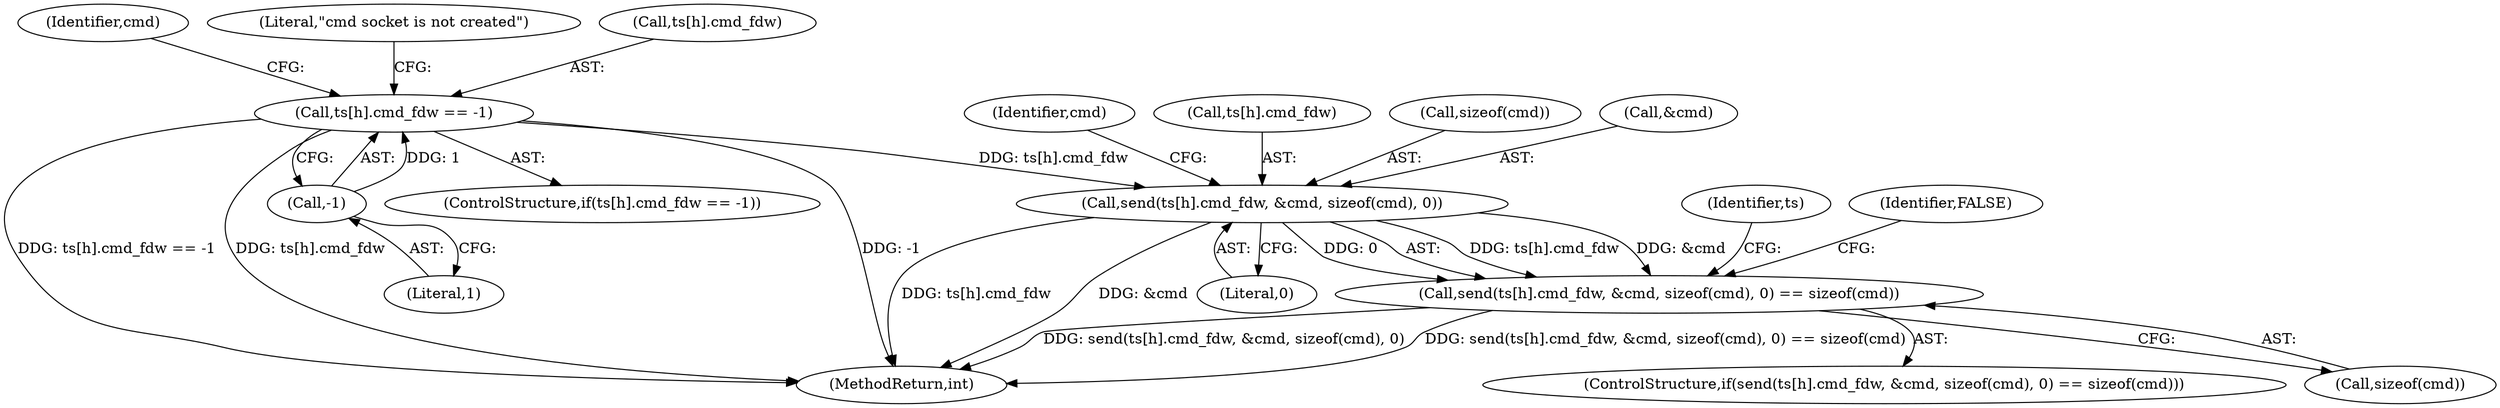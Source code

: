 digraph "0_Android_472271b153c5dc53c28beac55480a8d8434b2d5c_38@API" {
"1000136" [label="(Call,send(ts[h].cmd_fdw, &cmd, sizeof(cmd), 0))"];
"1000118" [label="(Call,ts[h].cmd_fdw == -1)"];
"1000124" [label="(Call,-1)"];
"1000135" [label="(Call,send(ts[h].cmd_fdw, &cmd, sizeof(cmd), 0) == sizeof(cmd))"];
"1000146" [label="(Literal,0)"];
"1000124" [label="(Call,-1)"];
"1000153" [label="(Identifier,ts)"];
"1000133" [label="(Identifier,cmd)"];
"1000134" [label="(ControlStructure,if(send(ts[h].cmd_fdw, &cmd, sizeof(cmd), 0) == sizeof(cmd)))"];
"1000117" [label="(ControlStructure,if(ts[h].cmd_fdw == -1))"];
"1000125" [label="(Literal,1)"];
"1000128" [label="(Literal,\"cmd socket is not created\")"];
"1000168" [label="(Identifier,FALSE)"];
"1000142" [label="(Call,&cmd)"];
"1000119" [label="(Call,ts[h].cmd_fdw)"];
"1000118" [label="(Call,ts[h].cmd_fdw == -1)"];
"1000136" [label="(Call,send(ts[h].cmd_fdw, &cmd, sizeof(cmd), 0))"];
"1000148" [label="(Identifier,cmd)"];
"1000135" [label="(Call,send(ts[h].cmd_fdw, &cmd, sizeof(cmd), 0) == sizeof(cmd))"];
"1000169" [label="(MethodReturn,int)"];
"1000147" [label="(Call,sizeof(cmd))"];
"1000137" [label="(Call,ts[h].cmd_fdw)"];
"1000144" [label="(Call,sizeof(cmd))"];
"1000136" -> "1000135"  [label="AST: "];
"1000136" -> "1000146"  [label="CFG: "];
"1000137" -> "1000136"  [label="AST: "];
"1000142" -> "1000136"  [label="AST: "];
"1000144" -> "1000136"  [label="AST: "];
"1000146" -> "1000136"  [label="AST: "];
"1000148" -> "1000136"  [label="CFG: "];
"1000136" -> "1000169"  [label="DDG: &cmd"];
"1000136" -> "1000169"  [label="DDG: ts[h].cmd_fdw"];
"1000136" -> "1000135"  [label="DDG: ts[h].cmd_fdw"];
"1000136" -> "1000135"  [label="DDG: &cmd"];
"1000136" -> "1000135"  [label="DDG: 0"];
"1000118" -> "1000136"  [label="DDG: ts[h].cmd_fdw"];
"1000118" -> "1000117"  [label="AST: "];
"1000118" -> "1000124"  [label="CFG: "];
"1000119" -> "1000118"  [label="AST: "];
"1000124" -> "1000118"  [label="AST: "];
"1000128" -> "1000118"  [label="CFG: "];
"1000133" -> "1000118"  [label="CFG: "];
"1000118" -> "1000169"  [label="DDG: ts[h].cmd_fdw == -1"];
"1000118" -> "1000169"  [label="DDG: ts[h].cmd_fdw"];
"1000118" -> "1000169"  [label="DDG: -1"];
"1000124" -> "1000118"  [label="DDG: 1"];
"1000124" -> "1000125"  [label="CFG: "];
"1000125" -> "1000124"  [label="AST: "];
"1000135" -> "1000134"  [label="AST: "];
"1000135" -> "1000147"  [label="CFG: "];
"1000147" -> "1000135"  [label="AST: "];
"1000153" -> "1000135"  [label="CFG: "];
"1000168" -> "1000135"  [label="CFG: "];
"1000135" -> "1000169"  [label="DDG: send(ts[h].cmd_fdw, &cmd, sizeof(cmd), 0)"];
"1000135" -> "1000169"  [label="DDG: send(ts[h].cmd_fdw, &cmd, sizeof(cmd), 0) == sizeof(cmd)"];
}
